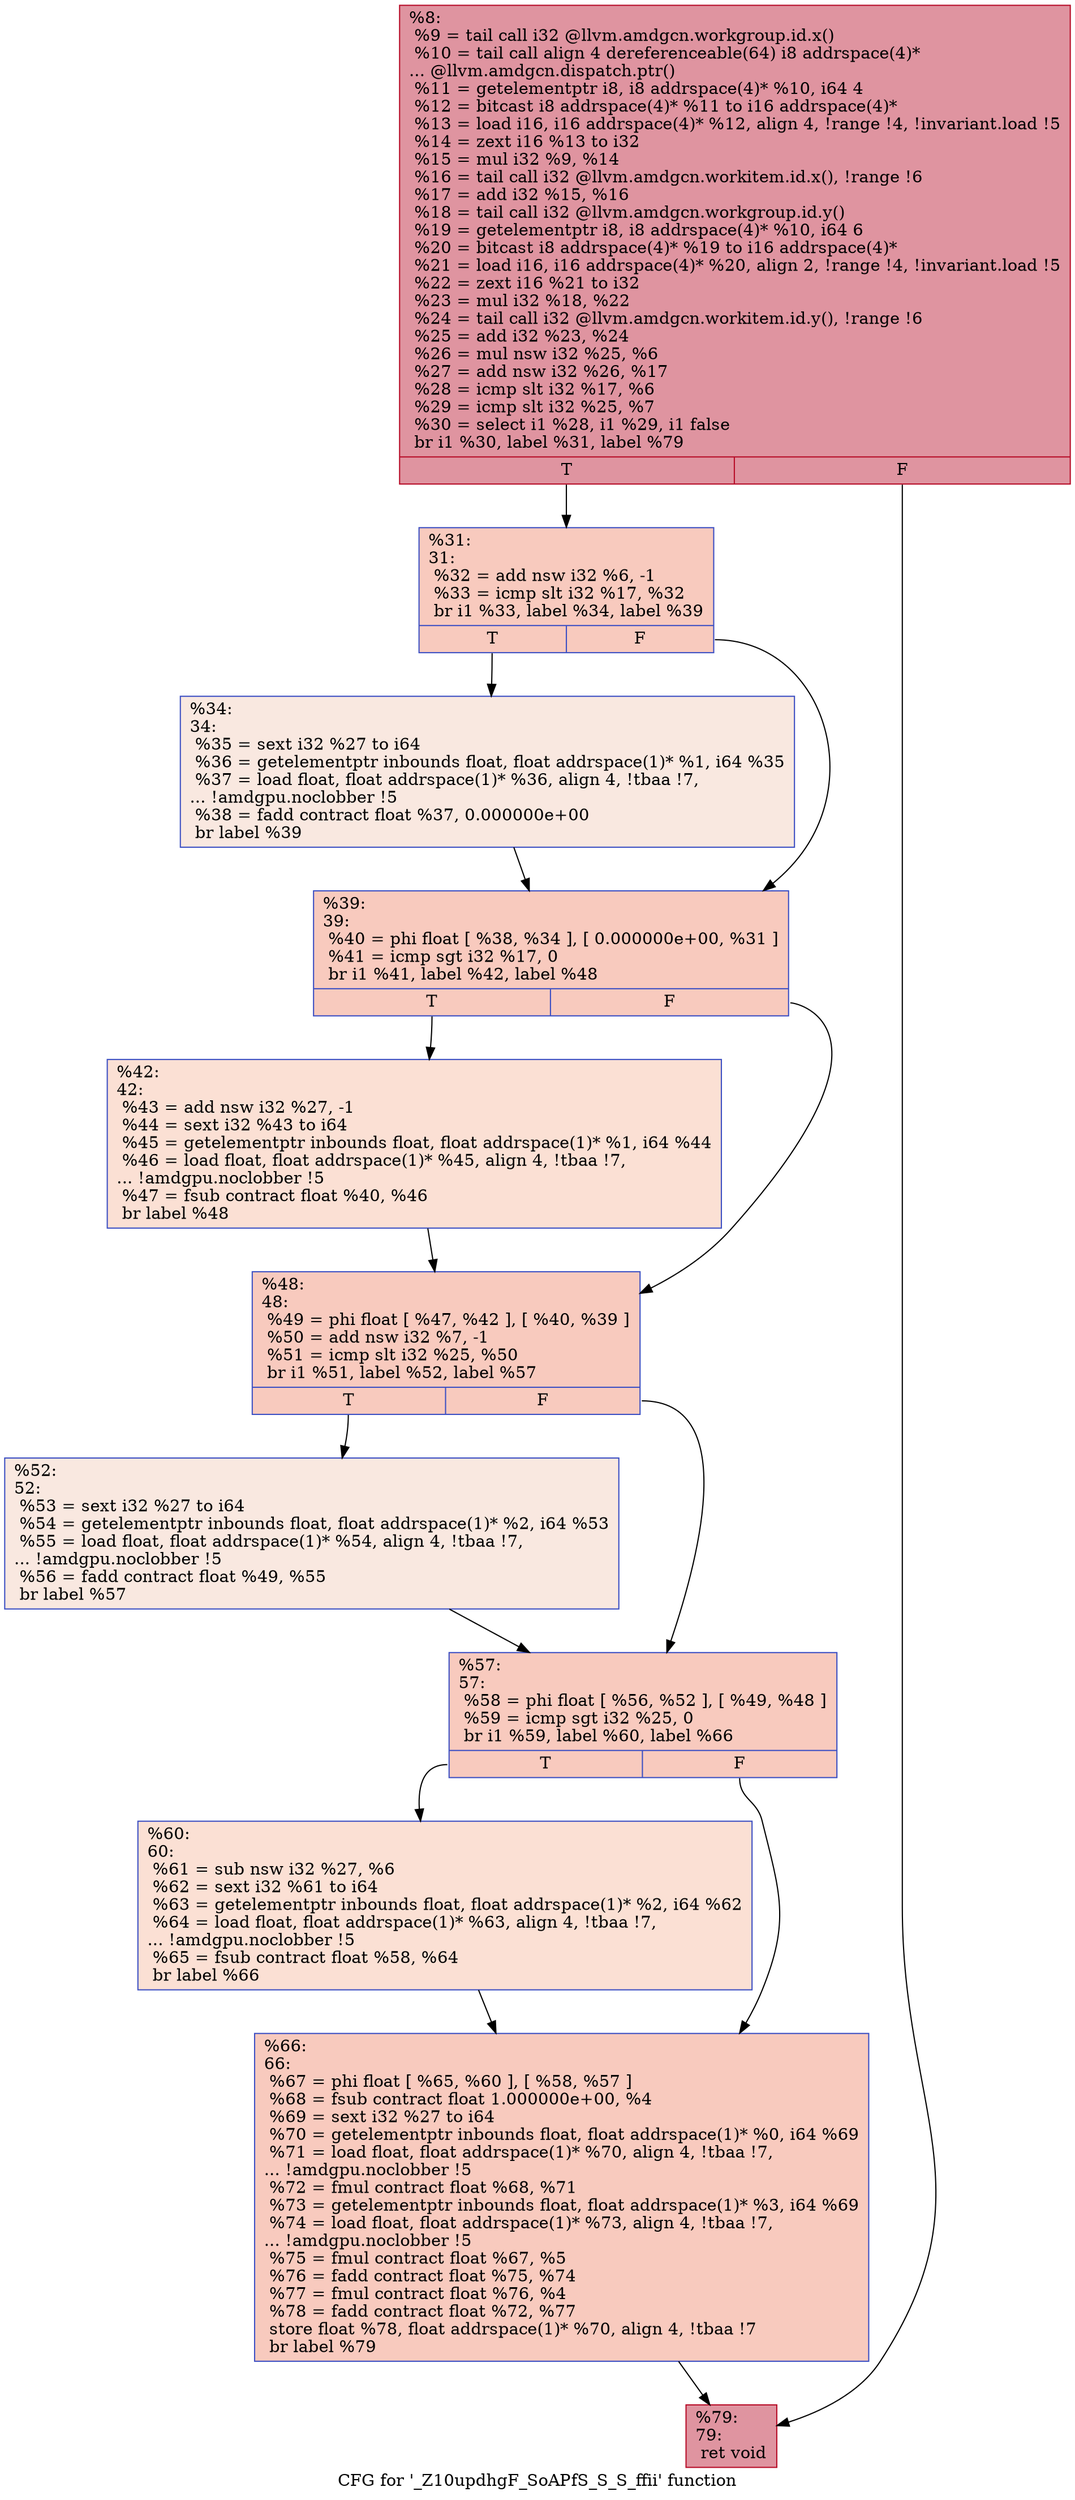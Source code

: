digraph "CFG for '_Z10updhgF_SoAPfS_S_S_ffii' function" {
	label="CFG for '_Z10updhgF_SoAPfS_S_S_ffii' function";

	Node0x46dbdd0 [shape=record,color="#b70d28ff", style=filled, fillcolor="#b70d2870",label="{%8:\l  %9 = tail call i32 @llvm.amdgcn.workgroup.id.x()\l  %10 = tail call align 4 dereferenceable(64) i8 addrspace(4)*\l... @llvm.amdgcn.dispatch.ptr()\l  %11 = getelementptr i8, i8 addrspace(4)* %10, i64 4\l  %12 = bitcast i8 addrspace(4)* %11 to i16 addrspace(4)*\l  %13 = load i16, i16 addrspace(4)* %12, align 4, !range !4, !invariant.load !5\l  %14 = zext i16 %13 to i32\l  %15 = mul i32 %9, %14\l  %16 = tail call i32 @llvm.amdgcn.workitem.id.x(), !range !6\l  %17 = add i32 %15, %16\l  %18 = tail call i32 @llvm.amdgcn.workgroup.id.y()\l  %19 = getelementptr i8, i8 addrspace(4)* %10, i64 6\l  %20 = bitcast i8 addrspace(4)* %19 to i16 addrspace(4)*\l  %21 = load i16, i16 addrspace(4)* %20, align 2, !range !4, !invariant.load !5\l  %22 = zext i16 %21 to i32\l  %23 = mul i32 %18, %22\l  %24 = tail call i32 @llvm.amdgcn.workitem.id.y(), !range !6\l  %25 = add i32 %23, %24\l  %26 = mul nsw i32 %25, %6\l  %27 = add nsw i32 %26, %17\l  %28 = icmp slt i32 %17, %6\l  %29 = icmp slt i32 %25, %7\l  %30 = select i1 %28, i1 %29, i1 false\l  br i1 %30, label %31, label %79\l|{<s0>T|<s1>F}}"];
	Node0x46dbdd0:s0 -> Node0x46df930;
	Node0x46dbdd0:s1 -> Node0x46df9c0;
	Node0x46df930 [shape=record,color="#3d50c3ff", style=filled, fillcolor="#ef886b70",label="{%31:\l31:                                               \l  %32 = add nsw i32 %6, -1\l  %33 = icmp slt i32 %17, %32\l  br i1 %33, label %34, label %39\l|{<s0>T|<s1>F}}"];
	Node0x46df930:s0 -> Node0x46ddbf0;
	Node0x46df930:s1 -> Node0x46dfdd0;
	Node0x46ddbf0 [shape=record,color="#3d50c3ff", style=filled, fillcolor="#f1ccb870",label="{%34:\l34:                                               \l  %35 = sext i32 %27 to i64\l  %36 = getelementptr inbounds float, float addrspace(1)* %1, i64 %35\l  %37 = load float, float addrspace(1)* %36, align 4, !tbaa !7,\l... !amdgpu.noclobber !5\l  %38 = fadd contract float %37, 0.000000e+00\l  br label %39\l}"];
	Node0x46ddbf0 -> Node0x46dfdd0;
	Node0x46dfdd0 [shape=record,color="#3d50c3ff", style=filled, fillcolor="#ef886b70",label="{%39:\l39:                                               \l  %40 = phi float [ %38, %34 ], [ 0.000000e+00, %31 ]\l  %41 = icmp sgt i32 %17, 0\l  br i1 %41, label %42, label %48\l|{<s0>T|<s1>F}}"];
	Node0x46dfdd0:s0 -> Node0x46e0ea0;
	Node0x46dfdd0:s1 -> Node0x46e0ef0;
	Node0x46e0ea0 [shape=record,color="#3d50c3ff", style=filled, fillcolor="#f7b99e70",label="{%42:\l42:                                               \l  %43 = add nsw i32 %27, -1\l  %44 = sext i32 %43 to i64\l  %45 = getelementptr inbounds float, float addrspace(1)* %1, i64 %44\l  %46 = load float, float addrspace(1)* %45, align 4, !tbaa !7,\l... !amdgpu.noclobber !5\l  %47 = fsub contract float %40, %46\l  br label %48\l}"];
	Node0x46e0ea0 -> Node0x46e0ef0;
	Node0x46e0ef0 [shape=record,color="#3d50c3ff", style=filled, fillcolor="#ef886b70",label="{%48:\l48:                                               \l  %49 = phi float [ %47, %42 ], [ %40, %39 ]\l  %50 = add nsw i32 %7, -1\l  %51 = icmp slt i32 %25, %50\l  br i1 %51, label %52, label %57\l|{<s0>T|<s1>F}}"];
	Node0x46e0ef0:s0 -> Node0x46e1b20;
	Node0x46e0ef0:s1 -> Node0x46e1b70;
	Node0x46e1b20 [shape=record,color="#3d50c3ff", style=filled, fillcolor="#f1ccb870",label="{%52:\l52:                                               \l  %53 = sext i32 %27 to i64\l  %54 = getelementptr inbounds float, float addrspace(1)* %2, i64 %53\l  %55 = load float, float addrspace(1)* %54, align 4, !tbaa !7,\l... !amdgpu.noclobber !5\l  %56 = fadd contract float %49, %55\l  br label %57\l}"];
	Node0x46e1b20 -> Node0x46e1b70;
	Node0x46e1b70 [shape=record,color="#3d50c3ff", style=filled, fillcolor="#ef886b70",label="{%57:\l57:                                               \l  %58 = phi float [ %56, %52 ], [ %49, %48 ]\l  %59 = icmp sgt i32 %25, 0\l  br i1 %59, label %60, label %66\l|{<s0>T|<s1>F}}"];
	Node0x46e1b70:s0 -> Node0x46e20a0;
	Node0x46e1b70:s1 -> Node0x46e20f0;
	Node0x46e20a0 [shape=record,color="#3d50c3ff", style=filled, fillcolor="#f7b99e70",label="{%60:\l60:                                               \l  %61 = sub nsw i32 %27, %6\l  %62 = sext i32 %61 to i64\l  %63 = getelementptr inbounds float, float addrspace(1)* %2, i64 %62\l  %64 = load float, float addrspace(1)* %63, align 4, !tbaa !7,\l... !amdgpu.noclobber !5\l  %65 = fsub contract float %58, %64\l  br label %66\l}"];
	Node0x46e20a0 -> Node0x46e20f0;
	Node0x46e20f0 [shape=record,color="#3d50c3ff", style=filled, fillcolor="#ef886b70",label="{%66:\l66:                                               \l  %67 = phi float [ %65, %60 ], [ %58, %57 ]\l  %68 = fsub contract float 1.000000e+00, %4\l  %69 = sext i32 %27 to i64\l  %70 = getelementptr inbounds float, float addrspace(1)* %0, i64 %69\l  %71 = load float, float addrspace(1)* %70, align 4, !tbaa !7,\l... !amdgpu.noclobber !5\l  %72 = fmul contract float %68, %71\l  %73 = getelementptr inbounds float, float addrspace(1)* %3, i64 %69\l  %74 = load float, float addrspace(1)* %73, align 4, !tbaa !7,\l... !amdgpu.noclobber !5\l  %75 = fmul contract float %67, %5\l  %76 = fadd contract float %75, %74\l  %77 = fmul contract float %76, %4\l  %78 = fadd contract float %72, %77\l  store float %78, float addrspace(1)* %70, align 4, !tbaa !7\l  br label %79\l}"];
	Node0x46e20f0 -> Node0x46df9c0;
	Node0x46df9c0 [shape=record,color="#b70d28ff", style=filled, fillcolor="#b70d2870",label="{%79:\l79:                                               \l  ret void\l}"];
}
